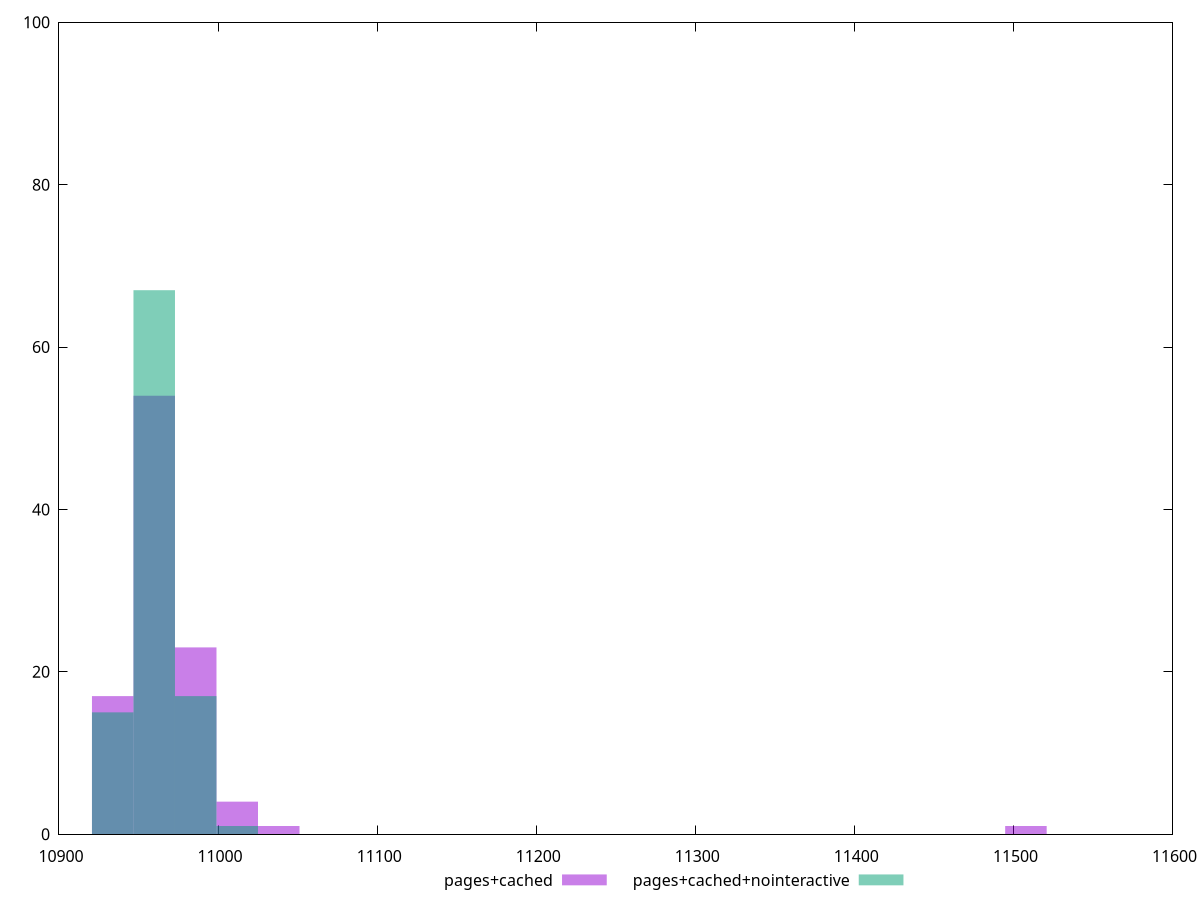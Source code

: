 reset
set terminal svg size 640, 500 enhanced background rgb 'white'
set output "reprap/metrics/comparison/histogram/2_vs_3.svg"

$pagesCached <<EOF
11507.854956466495 1
10959.861863301425 54
11012.051681698098 4
10933.766954103088 17
10985.956772499761 23
11038.146590896435 1
EOF

$pagesCachedNointeractive <<EOF
10985.956772499761 17
10959.861863301425 67
11012.051681698098 1
10933.766954103088 15
EOF

set key outside below
set boxwidth 26.094909198336726
set yrange [0:100]
set style fill transparent solid 0.5 noborder

plot \
  $pagesCached title "pages+cached" with boxes, \
  $pagesCachedNointeractive title "pages+cached+nointeractive" with boxes, \


reset